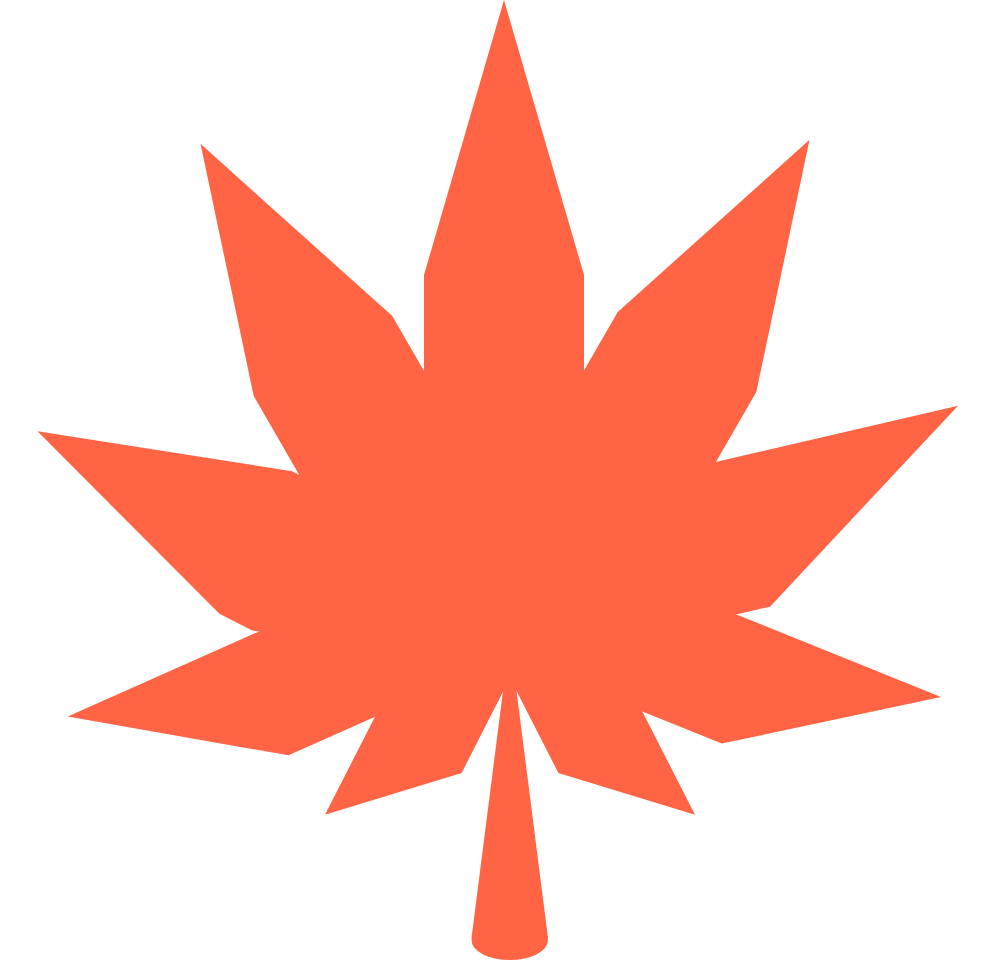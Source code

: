 <mxfile version="20.6.0" type="github"><diagram id="nFIZ45813MmQvuqcwIcJ" name="페이지-1"><mxGraphModel dx="1422" dy="754" grid="1" gridSize="10" guides="1" tooltips="1" connect="1" arrows="1" fold="1" page="1" pageScale="1" pageWidth="827" pageHeight="1169" math="0" shadow="0"><root><mxCell id="0"/><mxCell id="1" parent="0"/><mxCell id="eDgcMOc7iT8un0nYcHqt-1" value="" style="shape=hexagon;perimeter=hexagonPerimeter2;whiteSpace=wrap;html=1;fixedSize=1;rotation=90;size=137.5;fillColor=#FF6445;strokeColor=none;" parent="1" vertex="1"><mxGeometry x="322.5" y="487.5" width="335" height="80" as="geometry"/></mxCell><mxCell id="eDgcMOc7iT8un0nYcHqt-2" value="" style="shape=hexagon;perimeter=hexagonPerimeter2;whiteSpace=wrap;html=1;fixedSize=1;rotation=-240;size=122.5;fillColor=#FF6445;strokeColor=none;" parent="1" vertex="1"><mxGeometry x="414" y="522" width="305" height="80" as="geometry"/></mxCell><mxCell id="eDgcMOc7iT8un0nYcHqt-3" value="" style="shape=hexagon;perimeter=hexagonPerimeter2;whiteSpace=wrap;html=1;fixedSize=1;rotation=60;size=122.5;fillColor=#FF6445;strokeColor=none;" parent="1" vertex="1"><mxGeometry x="262" y="524" width="305" height="80" as="geometry"/></mxCell><mxCell id="eDgcMOc7iT8un0nYcHqt-4" value="" style="shape=hexagon;perimeter=hexagonPerimeter2;whiteSpace=wrap;html=1;fixedSize=1;rotation=27;size=122.5;fillColor=#FF6445;strokeColor=none;" parent="1" vertex="1"><mxGeometry x="242.37" y="595.45" width="263.37" height="80" as="geometry"/></mxCell><mxCell id="eDgcMOc7iT8un0nYcHqt-5" value="" style="shape=hexagon;perimeter=hexagonPerimeter2;whiteSpace=wrap;html=1;fixedSize=1;rotation=60;size=330.63;direction=south;fillColor=#FF6445;strokeColor=none;" parent="1" vertex="1"><mxGeometry x="562.995" y="496.995" width="80" height="263.37" as="geometry"/></mxCell><mxCell id="eDgcMOc7iT8un0nYcHqt-6" value="" style="shape=hexagon;perimeter=hexagonPerimeter2;whiteSpace=wrap;html=1;fixedSize=1;rotation=130;size=330.63;direction=south;fillColor=#FF6445;strokeColor=none;" parent="1" vertex="1"><mxGeometry x="507.23" y="659.32" width="55.76" height="131.57" as="geometry"/></mxCell><mxCell id="eDgcMOc7iT8un0nYcHqt-7" value="" style="shape=hexagon;perimeter=hexagonPerimeter2;whiteSpace=wrap;html=1;fixedSize=1;rotation=-130;size=330.63;direction=south;fillColor=#FF6445;strokeColor=none;" parent="1" vertex="1"><mxGeometry x="423" y="659.32" width="55.76" height="131.57" as="geometry"/></mxCell><mxCell id="eDgcMOc7iT8un0nYcHqt-8" value="" style="shape=hexagon;perimeter=hexagonPerimeter2;whiteSpace=wrap;html=1;fixedSize=1;rotation=95;size=330.63;direction=south;fillColor=#FF6445;strokeColor=none;" parent="1" vertex="1"><mxGeometry x="569" y="592.01" width="65.48" height="214.37" as="geometry"/></mxCell><mxCell id="eDgcMOc7iT8un0nYcHqt-10" value="" style="shape=hexagon;perimeter=hexagonPerimeter2;whiteSpace=wrap;html=1;fixedSize=1;rotation=-97;size=190.0;direction=south;fillColor=#FF6445;strokeColor=none;" parent="1" vertex="1"><mxGeometry x="345.52" y="598" width="65.48" height="214.37" as="geometry"/></mxCell><mxCell id="Xbd4nY5SMMlbj2TtGeyw-1" value="" style="shape=trapezoid;perimeter=trapezoidPerimeter;whiteSpace=wrap;html=1;fixedSize=1;fillColor=#FF6445;strokeColor=none;" parent="1" vertex="1"><mxGeometry x="473.76" y="679" width="38.24" height="150" as="geometry"/></mxCell><mxCell id="Xbd4nY5SMMlbj2TtGeyw-2" value="" style="ellipse;whiteSpace=wrap;html=1;fillColor=#FF6445;strokeColor=none;" parent="1" vertex="1"><mxGeometry x="473.76" y="820" width="38.24" height="20" as="geometry"/></mxCell></root></mxGraphModel></diagram></mxfile>